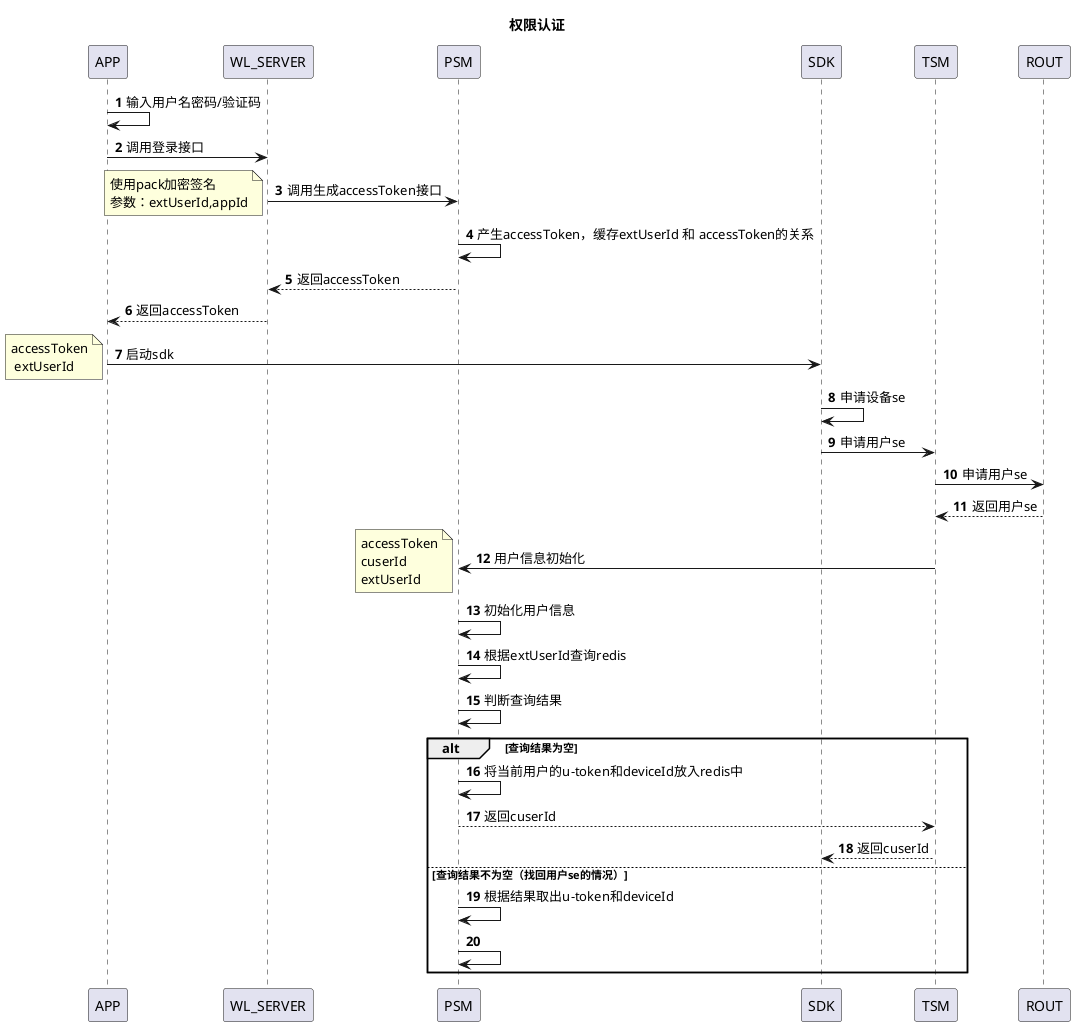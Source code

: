 @startuml
title:权限认证
autonumber
APP->APP:输入用户名密码/验证码
APP->WL_SERVER:调用登录接口
WL_SERVER->PSM:调用生成accessToken接口
note left:使用pack加密签名\n参数：extUserId,appId
PSM->PSM:产生accessToken，缓存extUserId 和 accessToken的关系
PSM-->WL_SERVER:返回accessToken
WL_SERVER-->APP:返回accessToken
APP->SDK:启动sdk
note left:accessToken\n extUserId
SDK->SDK:申请设备se
SDK->TSM:申请用户se
TSM->ROUT:申请用户se
ROUT-->TSM:返回用户se
TSM->PSM:用户信息初始化
note left:accessToken\ncuserId\nextUserId
PSM->PSM:初始化用户信息
PSM->PSM:根据extUserId查询redis
PSM->PSM:判断查询结果
alt 查询结果为空
PSM->PSM:将当前用户的u-token和deviceId放入redis中
PSM-->TSM:返回cuserId
TSM-->SDK:返回cuserId
else 查询结果不为空（找回用户se的情况）
PSM->PSM:根据结果取出u-token和deviceId
PSM->PSM:


end
@enduml